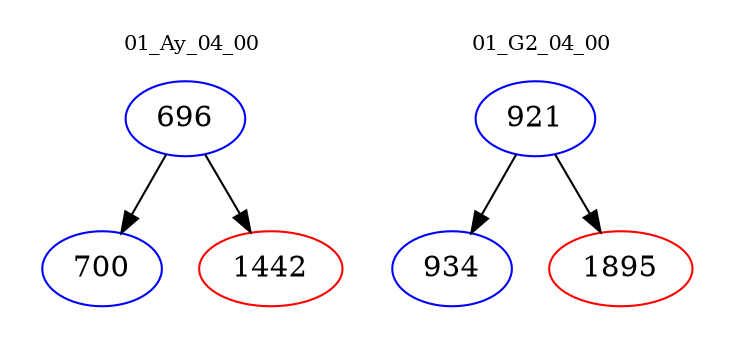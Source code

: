digraph{
subgraph cluster_0 {
color = white
label = "01_Ay_04_00";
fontsize=10;
T0_696 [label="696", color="blue"]
T0_696 -> T0_700 [color="black"]
T0_700 [label="700", color="blue"]
T0_696 -> T0_1442 [color="black"]
T0_1442 [label="1442", color="red"]
}
subgraph cluster_1 {
color = white
label = "01_G2_04_00";
fontsize=10;
T1_921 [label="921", color="blue"]
T1_921 -> T1_934 [color="black"]
T1_934 [label="934", color="blue"]
T1_921 -> T1_1895 [color="black"]
T1_1895 [label="1895", color="red"]
}
}
